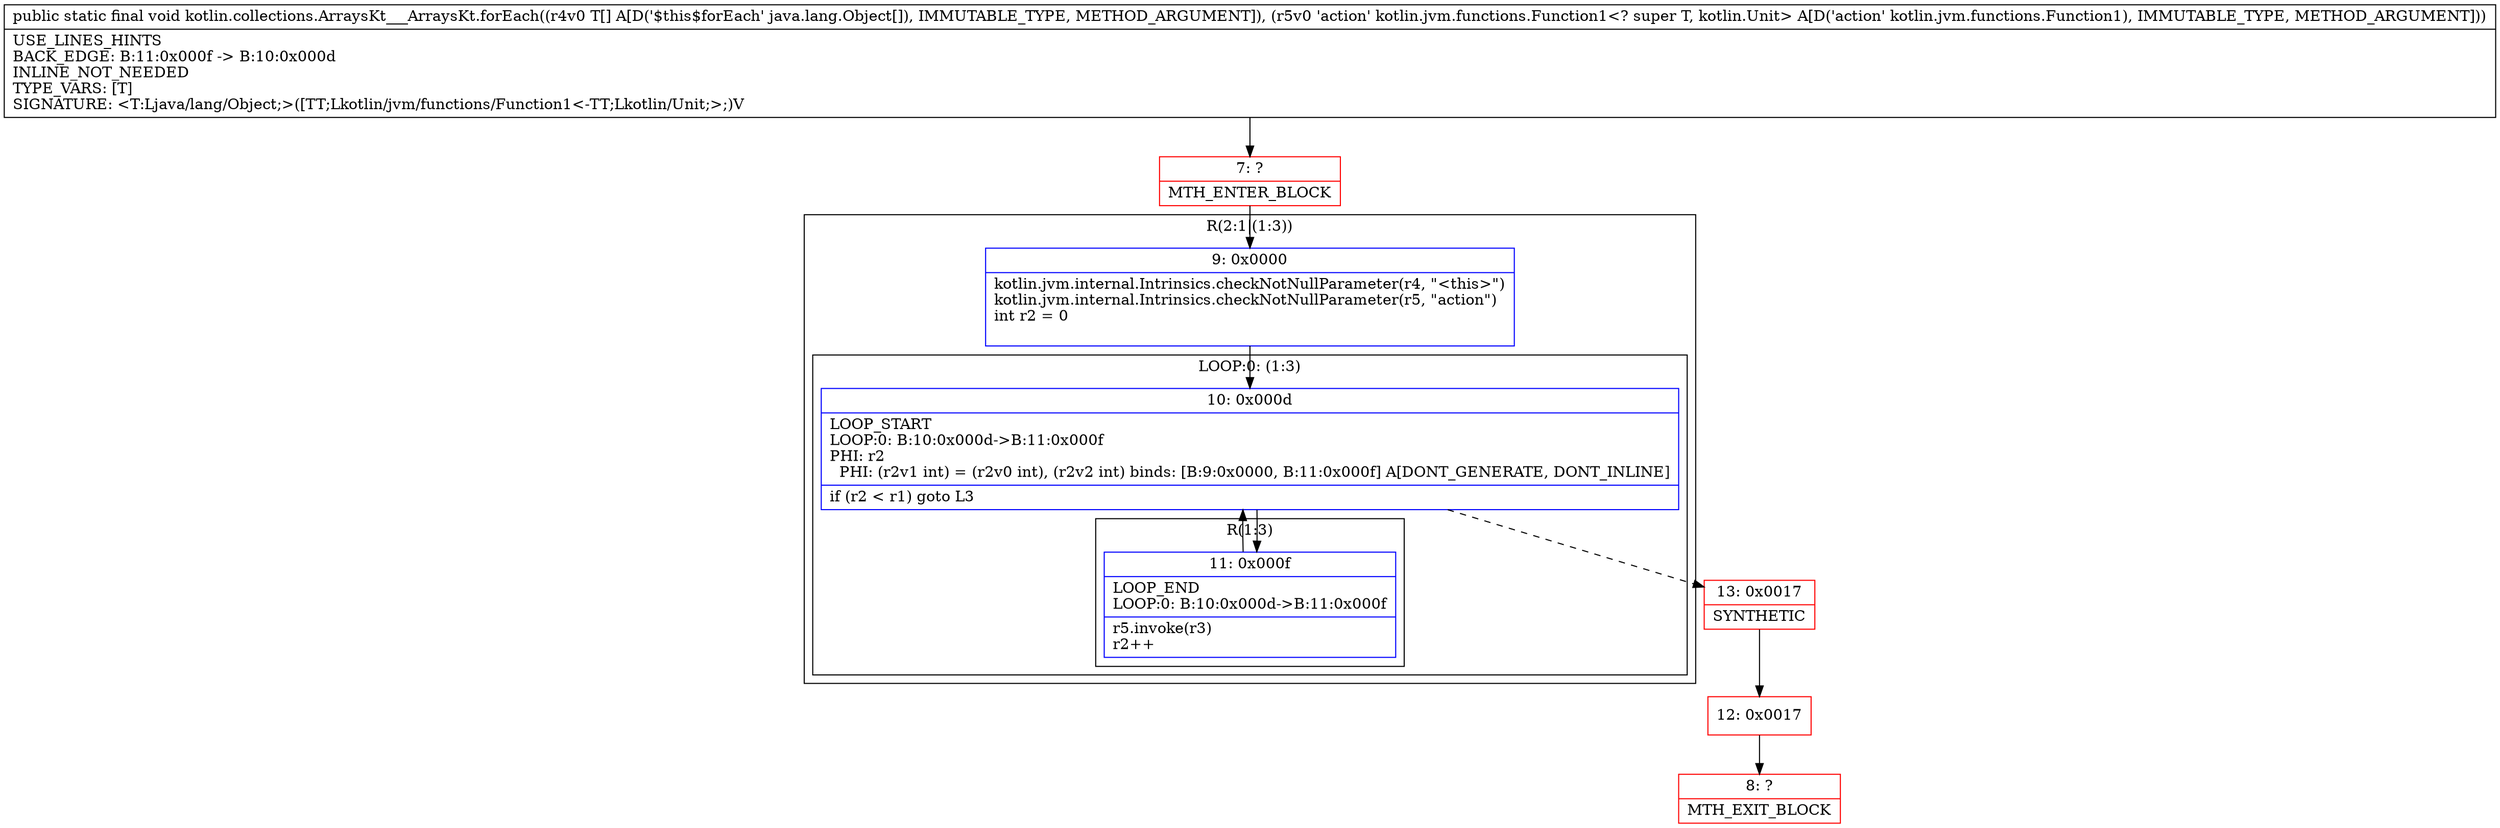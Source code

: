 digraph "CFG forkotlin.collections.ArraysKt___ArraysKt.forEach([Ljava\/lang\/Object;Lkotlin\/jvm\/functions\/Function1;)V" {
subgraph cluster_Region_1103160198 {
label = "R(2:1|(1:3))";
node [shape=record,color=blue];
Node_9 [shape=record,label="{9\:\ 0x0000|kotlin.jvm.internal.Intrinsics.checkNotNullParameter(r4, \"\<this\>\")\lkotlin.jvm.internal.Intrinsics.checkNotNullParameter(r5, \"action\")\lint r2 = 0\l\l}"];
subgraph cluster_LoopRegion_715971255 {
label = "LOOP:0: (1:3)";
node [shape=record,color=blue];
Node_10 [shape=record,label="{10\:\ 0x000d|LOOP_START\lLOOP:0: B:10:0x000d\-\>B:11:0x000f\lPHI: r2 \l  PHI: (r2v1 int) = (r2v0 int), (r2v2 int) binds: [B:9:0x0000, B:11:0x000f] A[DONT_GENERATE, DONT_INLINE]\l|if (r2 \< r1) goto L3\l}"];
subgraph cluster_Region_1701044564 {
label = "R(1:3)";
node [shape=record,color=blue];
Node_11 [shape=record,label="{11\:\ 0x000f|LOOP_END\lLOOP:0: B:10:0x000d\-\>B:11:0x000f\l|r5.invoke(r3)\lr2++\l}"];
}
}
}
Node_7 [shape=record,color=red,label="{7\:\ ?|MTH_ENTER_BLOCK\l}"];
Node_13 [shape=record,color=red,label="{13\:\ 0x0017|SYNTHETIC\l}"];
Node_12 [shape=record,color=red,label="{12\:\ 0x0017}"];
Node_8 [shape=record,color=red,label="{8\:\ ?|MTH_EXIT_BLOCK\l}"];
MethodNode[shape=record,label="{public static final void kotlin.collections.ArraysKt___ArraysKt.forEach((r4v0 T[] A[D('$this$forEach' java.lang.Object[]), IMMUTABLE_TYPE, METHOD_ARGUMENT]), (r5v0 'action' kotlin.jvm.functions.Function1\<? super T, kotlin.Unit\> A[D('action' kotlin.jvm.functions.Function1), IMMUTABLE_TYPE, METHOD_ARGUMENT]))  | USE_LINES_HINTS\lBACK_EDGE: B:11:0x000f \-\> B:10:0x000d\lINLINE_NOT_NEEDED\lTYPE_VARS: [T]\lSIGNATURE: \<T:Ljava\/lang\/Object;\>([TT;Lkotlin\/jvm\/functions\/Function1\<\-TT;Lkotlin\/Unit;\>;)V\l}"];
MethodNode -> Node_7;Node_9 -> Node_10;
Node_10 -> Node_11;
Node_10 -> Node_13[style=dashed];
Node_11 -> Node_10;
Node_7 -> Node_9;
Node_13 -> Node_12;
Node_12 -> Node_8;
}


